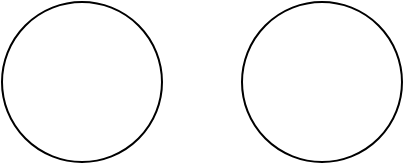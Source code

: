 <mxfile version="20.6.0" type="github">
  <diagram id="5Kl_f7UzBPuiw61jn1z6" name="Página-1">
    <mxGraphModel dx="868" dy="474" grid="1" gridSize="10" guides="1" tooltips="1" connect="1" arrows="1" fold="1" page="1" pageScale="1" pageWidth="827" pageHeight="1169" math="0" shadow="0">
      <root>
        <mxCell id="0" />
        <mxCell id="1" parent="0" />
        <mxCell id="mo4R32Ac0Kc0CfkCuT0A-2" value="" style="ellipse;whiteSpace=wrap;html=1;aspect=fixed;" vertex="1" parent="1">
          <mxGeometry x="140" y="150" width="80" height="80" as="geometry" />
        </mxCell>
        <mxCell id="mo4R32Ac0Kc0CfkCuT0A-3" value="" style="ellipse;whiteSpace=wrap;html=1;aspect=fixed;" vertex="1" parent="1">
          <mxGeometry x="260" y="150" width="80" height="80" as="geometry" />
        </mxCell>
      </root>
    </mxGraphModel>
  </diagram>
</mxfile>
